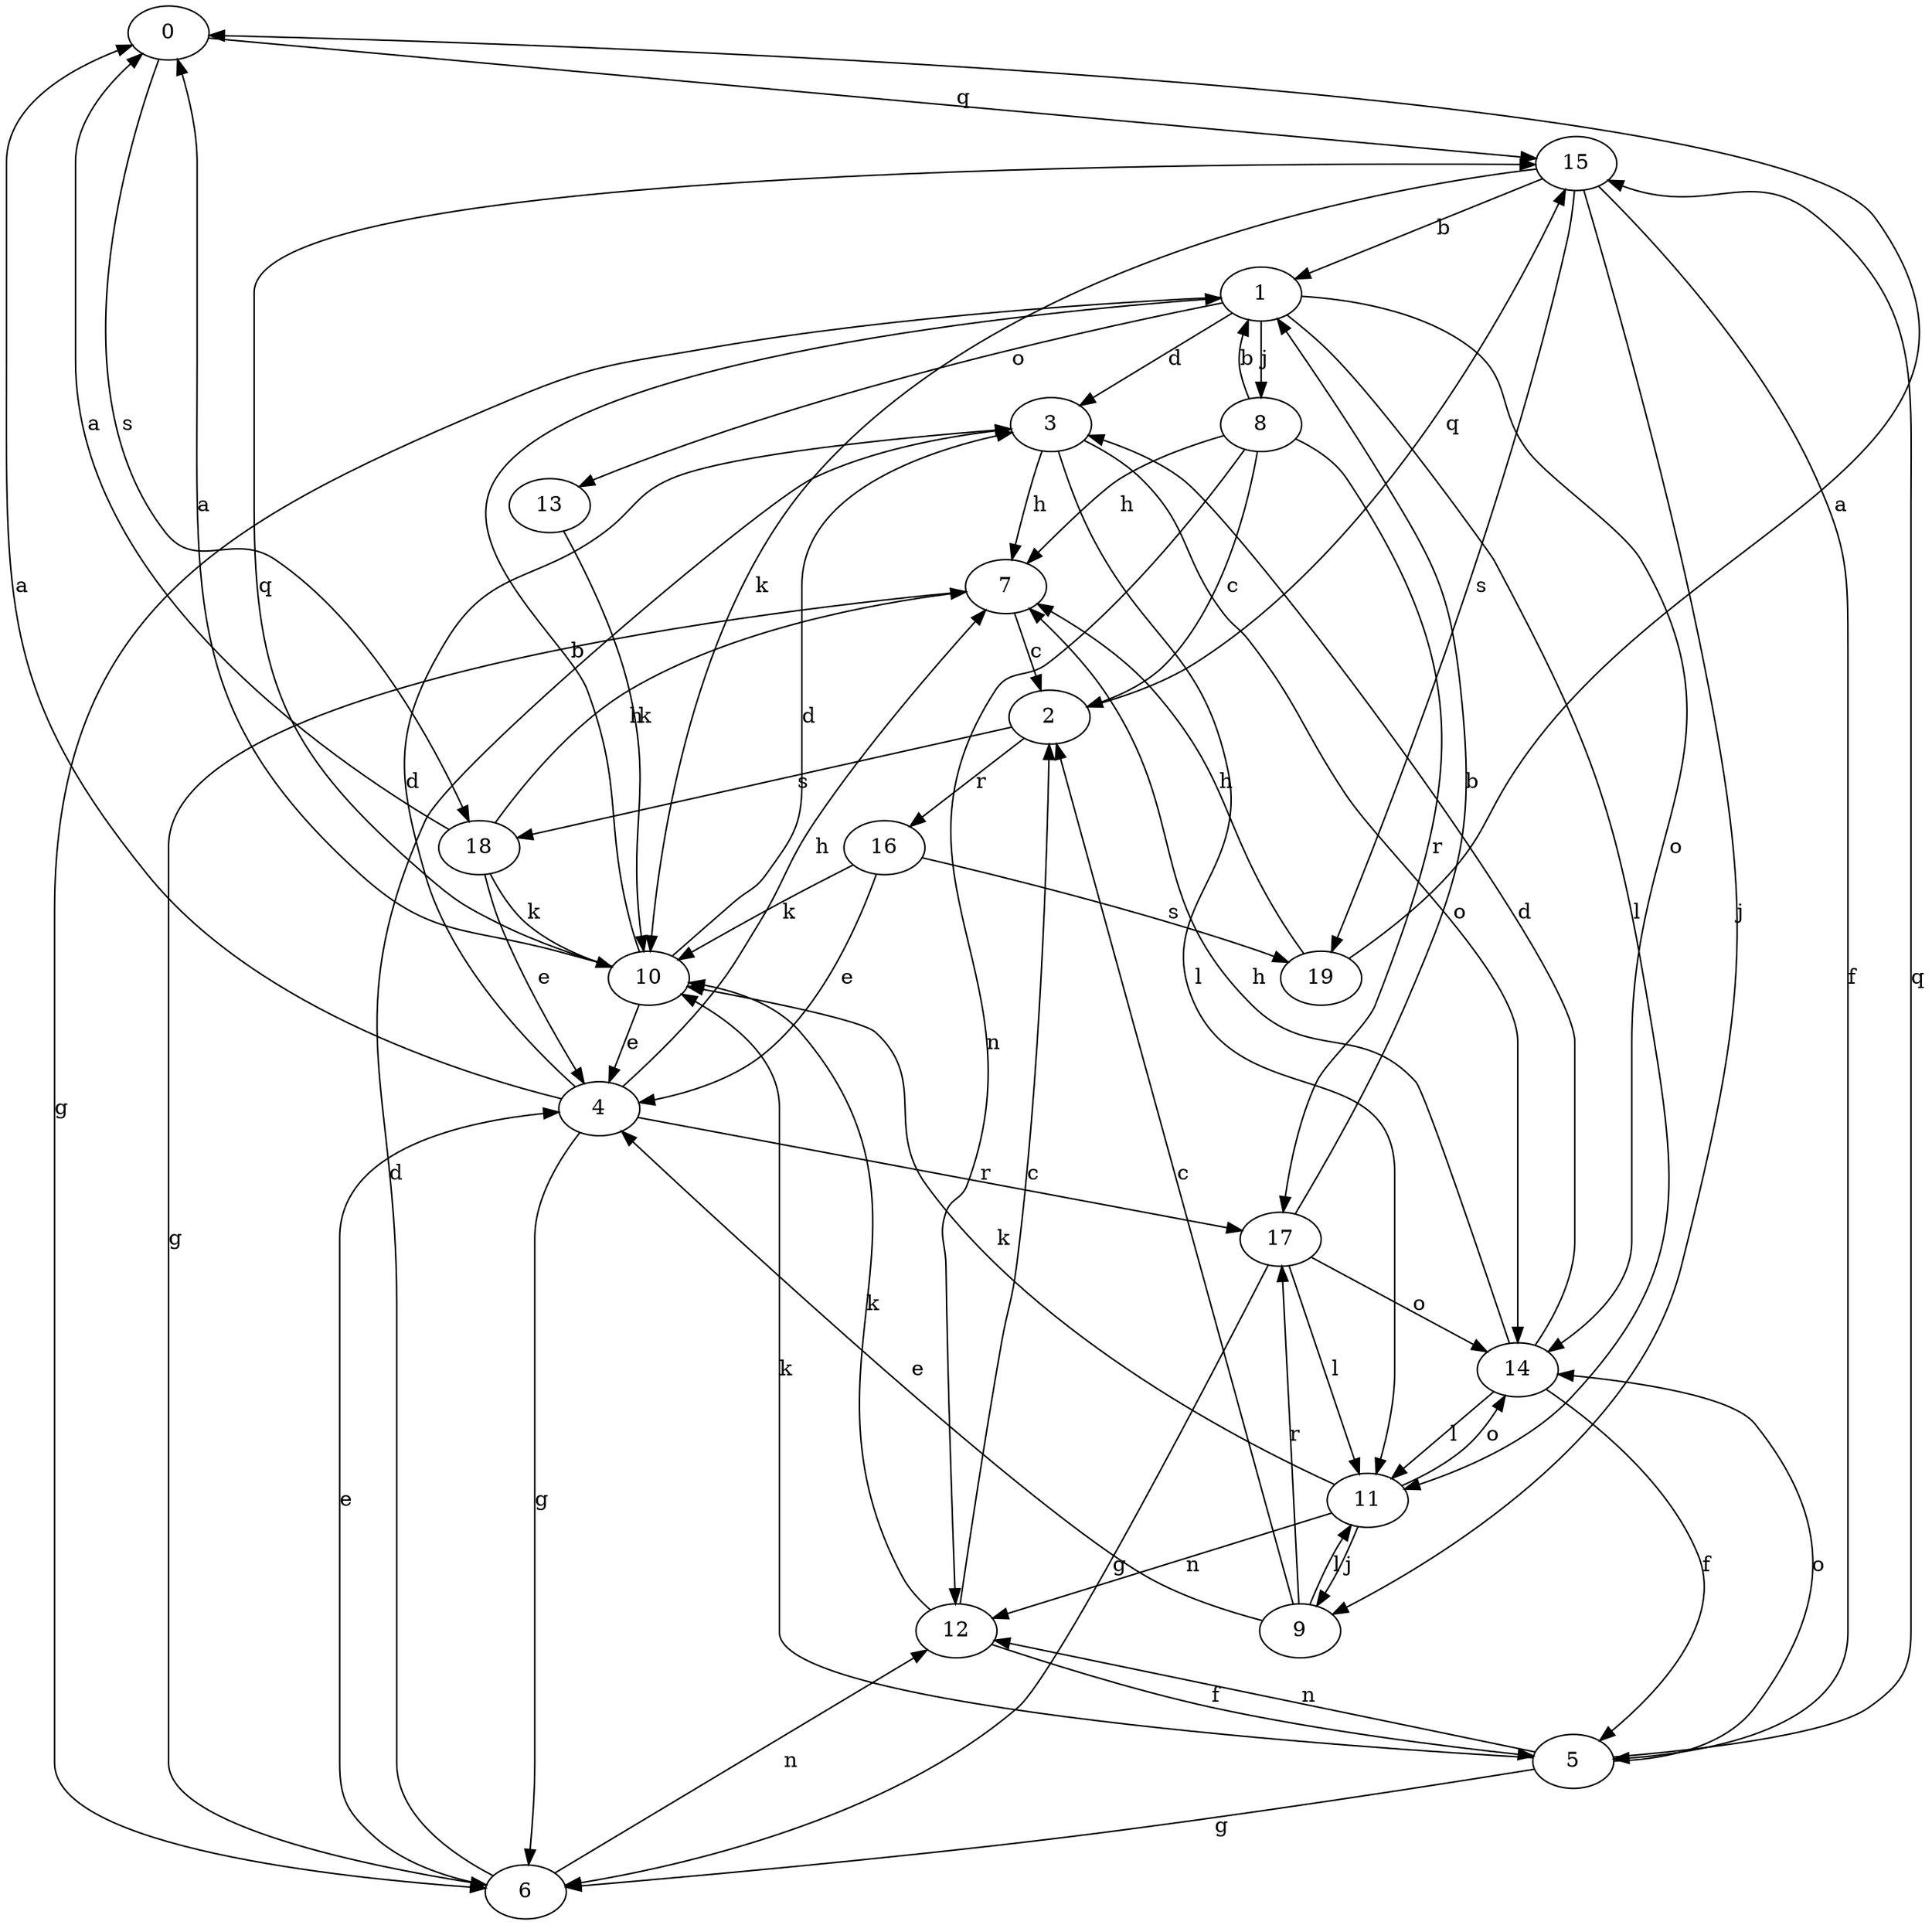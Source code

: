 strict digraph  {
0;
1;
2;
3;
4;
5;
6;
7;
8;
9;
10;
11;
12;
13;
14;
15;
16;
17;
18;
19;
0 -> 15  [label=q];
0 -> 18  [label=s];
1 -> 3  [label=d];
1 -> 6  [label=g];
1 -> 8  [label=j];
1 -> 11  [label=l];
1 -> 13  [label=o];
1 -> 14  [label=o];
2 -> 15  [label=q];
2 -> 16  [label=r];
2 -> 18  [label=s];
3 -> 7  [label=h];
3 -> 11  [label=l];
3 -> 14  [label=o];
4 -> 0  [label=a];
4 -> 3  [label=d];
4 -> 6  [label=g];
4 -> 7  [label=h];
4 -> 17  [label=r];
5 -> 6  [label=g];
5 -> 10  [label=k];
5 -> 12  [label=n];
5 -> 14  [label=o];
5 -> 15  [label=q];
6 -> 3  [label=d];
6 -> 4  [label=e];
6 -> 12  [label=n];
7 -> 2  [label=c];
7 -> 6  [label=g];
8 -> 1  [label=b];
8 -> 2  [label=c];
8 -> 7  [label=h];
8 -> 12  [label=n];
8 -> 17  [label=r];
9 -> 2  [label=c];
9 -> 4  [label=e];
9 -> 11  [label=l];
9 -> 17  [label=r];
10 -> 0  [label=a];
10 -> 1  [label=b];
10 -> 3  [label=d];
10 -> 4  [label=e];
10 -> 15  [label=q];
11 -> 9  [label=j];
11 -> 10  [label=k];
11 -> 12  [label=n];
11 -> 14  [label=o];
12 -> 2  [label=c];
12 -> 5  [label=f];
12 -> 10  [label=k];
13 -> 10  [label=k];
14 -> 3  [label=d];
14 -> 5  [label=f];
14 -> 7  [label=h];
14 -> 11  [label=l];
15 -> 1  [label=b];
15 -> 5  [label=f];
15 -> 9  [label=j];
15 -> 10  [label=k];
15 -> 19  [label=s];
16 -> 4  [label=e];
16 -> 10  [label=k];
16 -> 19  [label=s];
17 -> 1  [label=b];
17 -> 6  [label=g];
17 -> 11  [label=l];
17 -> 14  [label=o];
18 -> 0  [label=a];
18 -> 4  [label=e];
18 -> 7  [label=h];
18 -> 10  [label=k];
19 -> 0  [label=a];
19 -> 7  [label=h];
}
